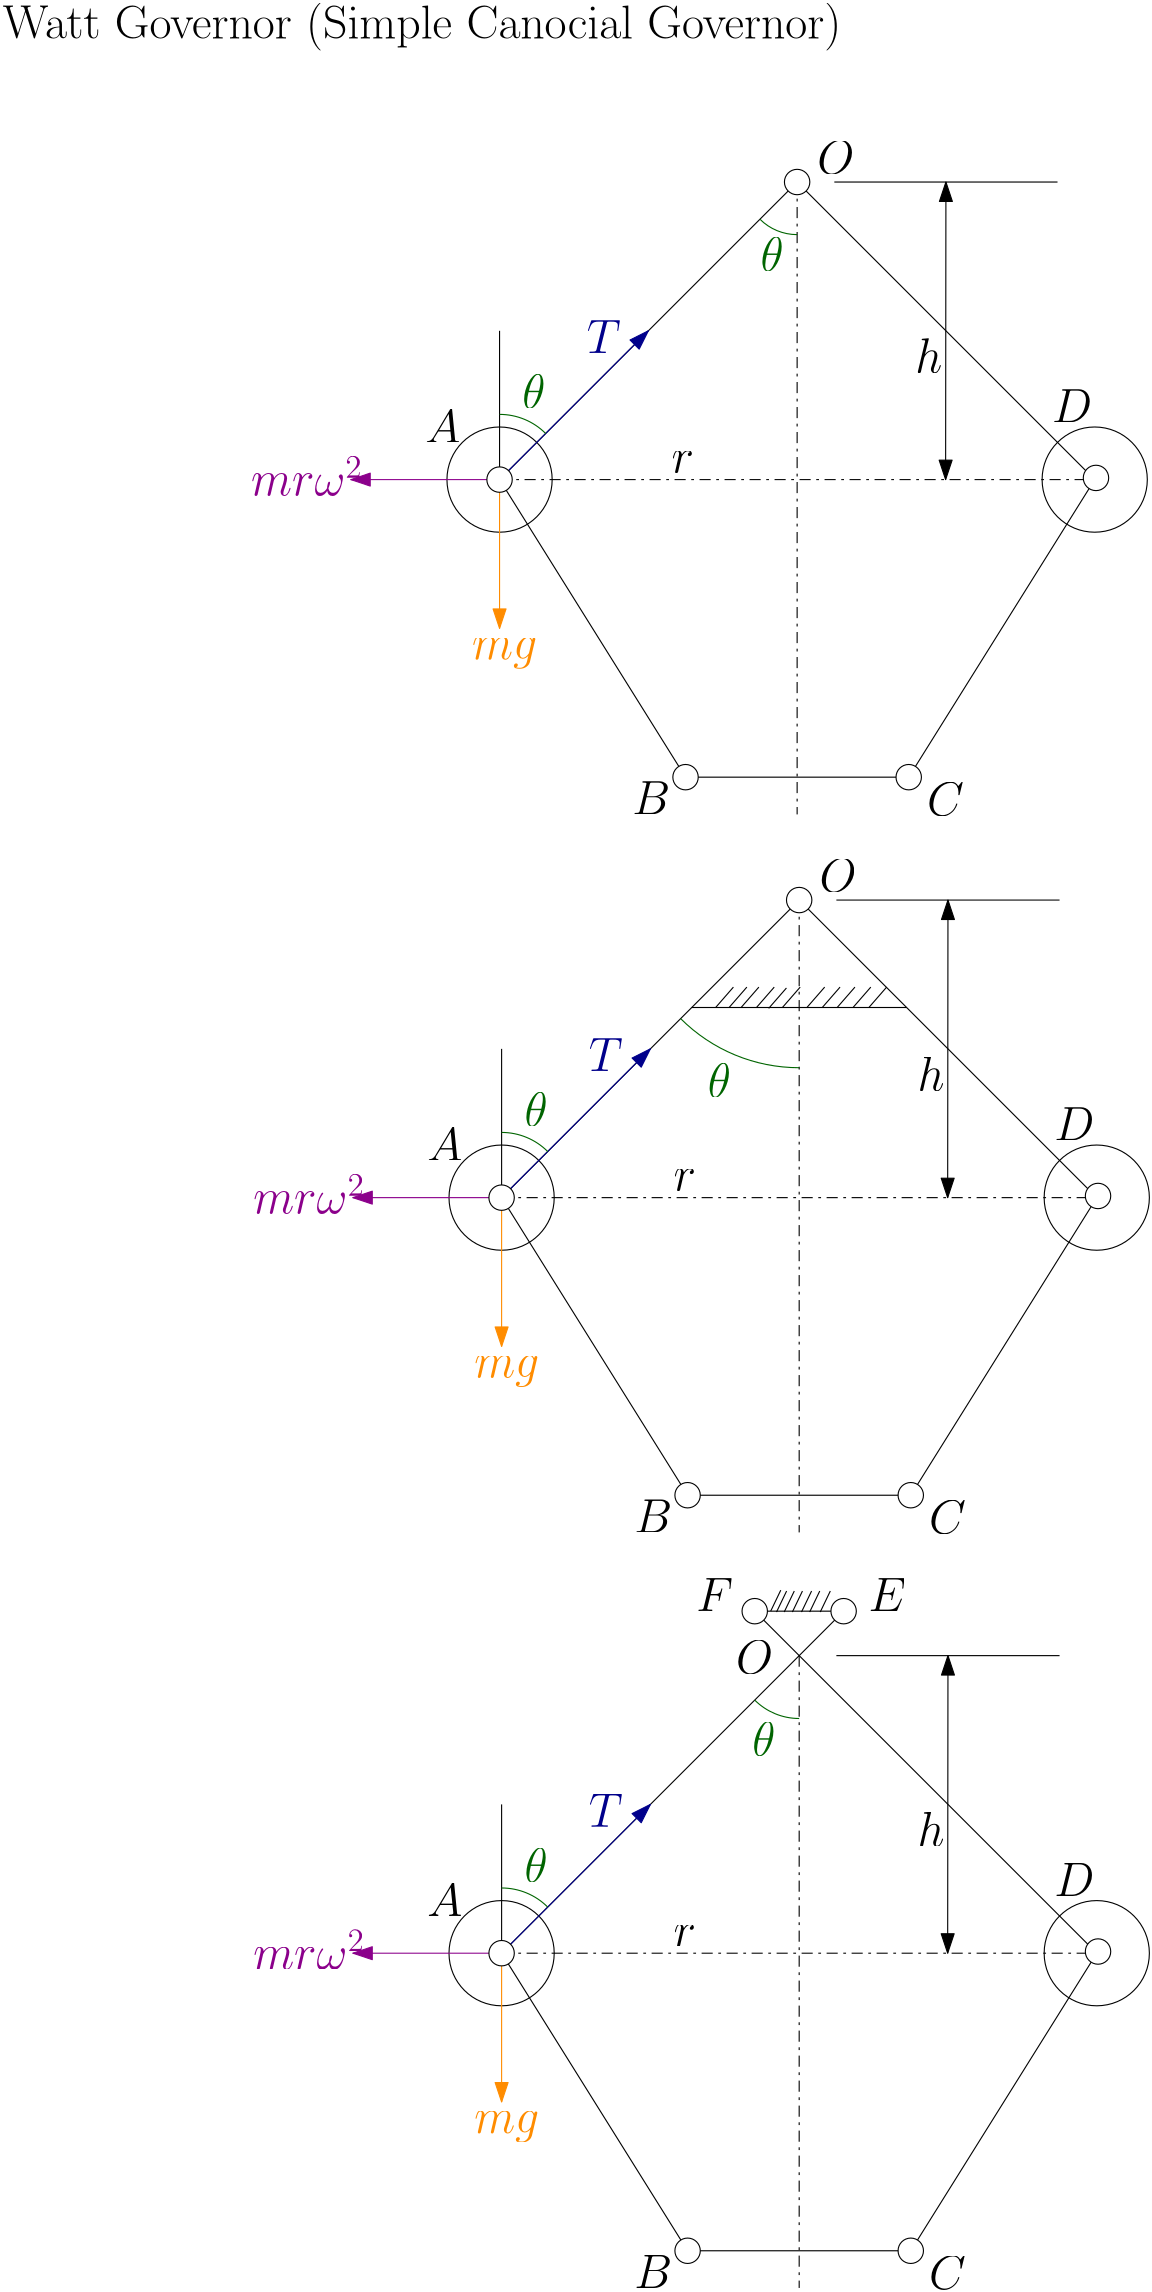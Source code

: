 <?xml version="1.0"?>
<!DOCTYPE ipe SYSTEM "ipe.dtd">
<ipe version="70218" creator="Ipe 7.2.27">
<info created="D:20230807200359" modified="D:20230807203746"/>
<ipestyle name="basic">
<symbol name="arrow/arc(spx)">
<path stroke="sym-stroke" fill="sym-stroke" pen="sym-pen">
0 0 m
-1 0.333 l
-1 -0.333 l
h
</path>
</symbol>
<symbol name="arrow/farc(spx)">
<path stroke="sym-stroke" fill="white" pen="sym-pen">
0 0 m
-1 0.333 l
-1 -0.333 l
h
</path>
</symbol>
<symbol name="arrow/ptarc(spx)">
<path stroke="sym-stroke" fill="sym-stroke" pen="sym-pen">
0 0 m
-1 0.333 l
-0.8 0 l
-1 -0.333 l
h
</path>
</symbol>
<symbol name="arrow/fptarc(spx)">
<path stroke="sym-stroke" fill="white" pen="sym-pen">
0 0 m
-1 0.333 l
-0.8 0 l
-1 -0.333 l
h
</path>
</symbol>
<symbol name="mark/circle(sx)" transformations="translations">
<path fill="sym-stroke">
0.6 0 0 0.6 0 0 e
0.4 0 0 0.4 0 0 e
</path>
</symbol>
<symbol name="mark/disk(sx)" transformations="translations">
<path fill="sym-stroke">
0.6 0 0 0.6 0 0 e
</path>
</symbol>
<symbol name="mark/fdisk(sfx)" transformations="translations">
<group>
<path fill="sym-fill">
0.5 0 0 0.5 0 0 e
</path>
<path fill="sym-stroke" fillrule="eofill">
0.6 0 0 0.6 0 0 e
0.4 0 0 0.4 0 0 e
</path>
</group>
</symbol>
<symbol name="mark/box(sx)" transformations="translations">
<path fill="sym-stroke" fillrule="eofill">
-0.6 -0.6 m
0.6 -0.6 l
0.6 0.6 l
-0.6 0.6 l
h
-0.4 -0.4 m
0.4 -0.4 l
0.4 0.4 l
-0.4 0.4 l
h
</path>
</symbol>
<symbol name="mark/square(sx)" transformations="translations">
<path fill="sym-stroke">
-0.6 -0.6 m
0.6 -0.6 l
0.6 0.6 l
-0.6 0.6 l
h
</path>
</symbol>
<symbol name="mark/fsquare(sfx)" transformations="translations">
<group>
<path fill="sym-fill">
-0.5 -0.5 m
0.5 -0.5 l
0.5 0.5 l
-0.5 0.5 l
h
</path>
<path fill="sym-stroke" fillrule="eofill">
-0.6 -0.6 m
0.6 -0.6 l
0.6 0.6 l
-0.6 0.6 l
h
-0.4 -0.4 m
0.4 -0.4 l
0.4 0.4 l
-0.4 0.4 l
h
</path>
</group>
</symbol>
<symbol name="mark/cross(sx)" transformations="translations">
<group>
<path fill="sym-stroke">
-0.43 -0.57 m
0.57 0.43 l
0.43 0.57 l
-0.57 -0.43 l
h
</path>
<path fill="sym-stroke">
-0.43 0.57 m
0.57 -0.43 l
0.43 -0.57 l
-0.57 0.43 l
h
</path>
</group>
</symbol>
<symbol name="arrow/fnormal(spx)">
<path stroke="sym-stroke" fill="white" pen="sym-pen">
0 0 m
-1 0.333 l
-1 -0.333 l
h
</path>
</symbol>
<symbol name="arrow/pointed(spx)">
<path stroke="sym-stroke" fill="sym-stroke" pen="sym-pen">
0 0 m
-1 0.333 l
-0.8 0 l
-1 -0.333 l
h
</path>
</symbol>
<symbol name="arrow/fpointed(spx)">
<path stroke="sym-stroke" fill="white" pen="sym-pen">
0 0 m
-1 0.333 l
-0.8 0 l
-1 -0.333 l
h
</path>
</symbol>
<symbol name="arrow/linear(spx)">
<path stroke="sym-stroke" pen="sym-pen">
-1 0.333 m
0 0 l
-1 -0.333 l
</path>
</symbol>
<symbol name="arrow/fdouble(spx)">
<path stroke="sym-stroke" fill="white" pen="sym-pen">
0 0 m
-1 0.333 l
-1 -0.333 l
h
-1 0 m
-2 0.333 l
-2 -0.333 l
h
</path>
</symbol>
<symbol name="arrow/double(spx)">
<path stroke="sym-stroke" fill="sym-stroke" pen="sym-pen">
0 0 m
-1 0.333 l
-1 -0.333 l
h
-1 0 m
-2 0.333 l
-2 -0.333 l
h
</path>
</symbol>
<symbol name="arrow/mid-normal(spx)">
<path stroke="sym-stroke" fill="sym-stroke" pen="sym-pen">
0.5 0 m
-0.5 0.333 l
-0.5 -0.333 l
h
</path>
</symbol>
<symbol name="arrow/mid-fnormal(spx)">
<path stroke="sym-stroke" fill="white" pen="sym-pen">
0.5 0 m
-0.5 0.333 l
-0.5 -0.333 l
h
</path>
</symbol>
<symbol name="arrow/mid-pointed(spx)">
<path stroke="sym-stroke" fill="sym-stroke" pen="sym-pen">
0.5 0 m
-0.5 0.333 l
-0.3 0 l
-0.5 -0.333 l
h
</path>
</symbol>
<symbol name="arrow/mid-fpointed(spx)">
<path stroke="sym-stroke" fill="white" pen="sym-pen">
0.5 0 m
-0.5 0.333 l
-0.3 0 l
-0.5 -0.333 l
h
</path>
</symbol>
<symbol name="arrow/mid-double(spx)">
<path stroke="sym-stroke" fill="sym-stroke" pen="sym-pen">
1 0 m
0 0.333 l
0 -0.333 l
h
0 0 m
-1 0.333 l
-1 -0.333 l
h
</path>
</symbol>
<symbol name="arrow/mid-fdouble(spx)">
<path stroke="sym-stroke" fill="white" pen="sym-pen">
1 0 m
0 0.333 l
0 -0.333 l
h
0 0 m
-1 0.333 l
-1 -0.333 l
h
</path>
</symbol>
<anglesize name="22.5 deg" value="22.5"/>
<anglesize name="30 deg" value="30"/>
<anglesize name="45 deg" value="45"/>
<anglesize name="60 deg" value="60"/>
<anglesize name="90 deg" value="90"/>
<arrowsize name="large" value="10"/>
<arrowsize name="small" value="5"/>
<arrowsize name="tiny" value="3"/>
<color name="blue" value="0 0 1"/>
<color name="brown" value="0.647 0.165 0.165"/>
<color name="darkblue" value="0 0 0.545"/>
<color name="darkcyan" value="0 0.545 0.545"/>
<color name="darkgray" value="0.663"/>
<color name="darkgreen" value="0 0.392 0"/>
<color name="darkmagenta" value="0.545 0 0.545"/>
<color name="darkorange" value="1 0.549 0"/>
<color name="darkred" value="0.545 0 0"/>
<color name="gold" value="1 0.843 0"/>
<color name="gray" value="0.745"/>
<color name="green" value="0 1 0"/>
<color name="lightblue" value="0.678 0.847 0.902"/>
<color name="lightcyan" value="0.878 1 1"/>
<color name="lightgray" value="0.827"/>
<color name="lightgreen" value="0.565 0.933 0.565"/>
<color name="lightyellow" value="1 1 0.878"/>
<color name="navy" value="0 0 0.502"/>
<color name="orange" value="1 0.647 0"/>
<color name="pink" value="1 0.753 0.796"/>
<color name="purple" value="0.627 0.125 0.941"/>
<color name="red" value="1 0 0"/>
<color name="seagreen" value="0.18 0.545 0.341"/>
<color name="turquoise" value="0.251 0.878 0.816"/>
<color name="violet" value="0.933 0.51 0.933"/>
<color name="yellow" value="1 1 0"/>
<dashstyle name="dash dot dotted" value="[4 2 1 2 1 2] 0"/>
<dashstyle name="dash dotted" value="[4 2 1 2] 0"/>
<dashstyle name="dashed" value="[4] 0"/>
<dashstyle name="dotted" value="[1 3] 0"/>
<gridsize name="10 pts (~3.5 mm)" value="10"/>
<gridsize name="14 pts (~5 mm)" value="14"/>
<gridsize name="16 pts (~6 mm)" value="16"/>
<gridsize name="20 pts (~7 mm)" value="20"/>
<gridsize name="28 pts (~10 mm)" value="28"/>
<gridsize name="32 pts (~12 mm)" value="32"/>
<gridsize name="4 pts" value="4"/>
<gridsize name="56 pts (~20 mm)" value="56"/>
<gridsize name="8 pts (~3 mm)" value="8"/>
<opacity name="10%" value="0.1"/>
<opacity name="30%" value="0.3"/>
<opacity name="50%" value="0.5"/>
<opacity name="75%" value="0.75"/>
<pen name="fat" value="1.2"/>
<pen name="heavier" value="0.8"/>
<pen name="ultrafat" value="2"/>
<symbolsize name="large" value="5"/>
<symbolsize name="small" value="2"/>
<symbolsize name="tiny" value="1.1"/>
<textsize name="Huge" value="\Huge"/>
<textsize name="LARGE" value="\LARGE"/>
<textsize name="Large" value="\Large"/>
<textsize name="footnote" value="\footnotesize"/>
<textsize name="huge" value="\huge"/>
<textsize name="large" value="\large"/>
<textsize name="script" value="\scriptsize"/>
<textsize name="small" value="\small"/>
<textsize name="tiny" value="\tiny"/>
<textstyle name="center" begin="\begin{center}" end="\end{center}"/>
<textstyle name="item" begin="\begin{itemize}\item{}" end="\end{itemize}"/>
<textstyle name="itemize" begin="\begin{itemize}" end="\end{itemize}"/>
<tiling name="falling" angle="-60" step="4" width="1"/>
<tiling name="rising" angle="30" step="4" width="1"/>
</ipestyle>
<page>
<layer name="alpha"/>
<view layers="alpha" active="alpha"/>
<path layer="alpha" matrix="0.836928 0 0 0.836928 125.882 127.734" stroke="black" dash="dash dotted">
256 640 m
512 640 l
</path>
<text matrix="1.07538 0 0 1.14659 -96.7967 -40.1086" transformations="translations" pos="240 752" stroke="black" type="label" width="302.086" height="12.896" depth="4.29" valign="baseline" size="LARGE">Watt Governor (Simple Canocial Governor)</text>
<path matrix="0.836928 0 0 0.836928 72.3181 181.297" stroke="black">
448 704 m
320 576 l
</path>
<path matrix="0.836928 0 0 0.836928 72.3181 181.297" stroke="black">
448 704 m
576 576 l
</path>
<path matrix="0.836928 0 0 0.836928 125.882 127.734" stroke="black">
336 512 m
432 512 l
</path>
<path matrix="0.836928 0 0 0.836928 125.882 127.734" stroke="black">
256 640 m
336 512 l
</path>
<path matrix="0.836928 0 0 0.836928 125.882 127.734" stroke="black">
512 640 m
432 512 l
</path>
<path matrix="0.836928 0 0 0.836928 125.882 127.734" stroke="black">
22.6274 0 0 22.6274 256 640 e
</path>
<path matrix="0.836928 0 0 0.836928 125.882 127.734" stroke="black">
22.6274 0 0 22.6274 512 640 e
</path>
<path matrix="0.836928 0 0 0.836928 340.595 128.335" stroke="black" fill="white">
5.46196 0 0 5.46196 256 640 e
</path>
<path matrix="0.836928 0 0 0.836928 125.882 127.734" stroke="black" dash="dash dotted">
384 768 m
384 496 l
</path>
<path matrix="0.836928 0 0 0.836928 233.008 234.861" stroke="black" fill="white">
5.46196 0 0 5.46196 256 640 e
</path>
<path matrix="0.836928 0 0 0.836928 192.836 20.6072" stroke="black" fill="white">
5.46196 0 0 5.46196 256 640 e
</path>
<path matrix="0.836928 0 0 0.836928 273.181 20.6072" stroke="black" fill="white">
5.46196 0 0 5.46196 256 640 e
</path>
<path matrix="0.836928 0 0 0.836928 125.882 127.734" stroke="black">
256 640 m
256 704 l
</path>
<path matrix="0.836928 0 0 0.836928 125.882 127.734" stroke="darkorange" arrow="normal/normal">
256 640 m
256 576 l
</path>
<path matrix="0.836928 0 0 0.836928 125.882 127.734" stroke="darkmagenta" arrow="normal/normal">
256 640 m
192 640 l
</path>
<path matrix="0.836928 0 0 0.836928 125.882 127.734" stroke="darkblue" arrow="normal/normal">
256 640 m
320 704 l
</path>
<path matrix="0.836928 0 0 0.836928 125.882 127.734" stroke="darkgreen">
368 752 m
22.6274 0 0 22.6274 384 768 384 745.373 a
</path>
<text matrix="0.836928 0 0 0.836928 152.663 114.343" transformations="translations" pos="192 672" stroke="black" type="label" width="12.636" height="11.764" depth="0" valign="baseline" size="LARGE" style="math">A</text>
<text matrix="0.836928 0 0 0.836928 227.237 -19.5654" transformations="translations" pos="192 672" stroke="black" type="label" width="13.675" height="11.764" depth="0" valign="baseline" size="LARGE" style="math">B</text>
<text matrix="0.836928 0 0 0.836928 333.341 -19.9777" transformations="translations" pos="192 672" stroke="black" type="label" width="13.296" height="11.764" depth="0" valign="baseline" size="LARGE" style="math">C</text>
<text matrix="0.836928 0 0 0.836928 378.366 121.575" transformations="translations" pos="192 672" stroke="black" type="label" width="14.464" height="11.764" depth="0" valign="baseline" size="LARGE" style="math">D</text>
<text matrix="0.836928 0 0 0.836928 293.85 211.037" transformations="translations" pos="192 672" stroke="black" type="label" width="13.351" height="11.764" depth="0" valign="baseline" size="LARGE" style="math">O</text>
<path matrix="0.836928 0 0 0.836928 125.882 127.734" stroke="black" fill="white">
5.46196 0 0 5.46196 256 640 e
</path>
<path matrix="0.836928 0 0 0.836928 125.882 127.734" stroke="darkgreen">
275.833 659.833 m
28.048 0 0 28.048 256 640 256 668.048 a
</path>
<text matrix="0.836928 0 0 0.836928 273.411 176.263" transformations="translations" pos="192 672" stroke="darkgreen" type="label" width="8.324" height="11.955" depth="0" valign="baseline" size="LARGE" style="math">\theta</text>
<text matrix="0.836928 0 0 0.836928 187.658 126.791" transformations="translations" pos="192 672" stroke="darkgreen" type="label" width="8.324" height="11.955" depth="0" valign="baseline" size="LARGE" style="math">\theta</text>
<path matrix="0.836928 0 0 0.836928 125.882 127.734" stroke="black" arrow="normal/normal" rarrow="normal/normal">
448 768 m
447.868 640 l
</path>
<text matrix="0.836928 0 0 0.836928 329.124 139.628" transformations="translations" pos="192 672" stroke="black" type="label" width="9.704" height="11.955" depth="0" valign="baseline" size="LARGE" style="math">h</text>
<path matrix="0.836928 0 0 0.836928 125.882 127.734" stroke="black">
400 768 m
496 768 l
</path>
<text matrix="0.836928 0 0 0.836928 241.358 103.578" transformations="translations" pos="192 672" stroke="black" type="label" width="8.065" height="7.412" depth="0" valign="baseline" size="LARGE" style="math">r</text>
<text matrix="0.836928 0 0 0.836928 89.9984 95.3788" transformations="translations" pos="192 672" stroke="darkmagenta" type="label" width="40.275" height="13.952" depth="0" valign="baseline" size="LARGE" style="math">mr\omega^2</text>
<text matrix="0.836928 0 0 0.836928 169.567 36.4244" transformations="translations" pos="192 672" stroke="darkorange" type="label" width="23.434" height="7.41" depth="3.35" valign="baseline" size="LARGE" style="math">mg</text>
<text matrix="0.836928 0 0 0.836928 210.794 146.5" transformations="translations" pos="192 672" stroke="darkblue" type="label" width="12.221" height="11.764" depth="0" valign="baseline" size="LARGE" style="math">T</text>
<path matrix="0.836928 0 0 0.836928 126.62 -130.761" stroke="black" dash="dash dotted">
256 640 m
512 640 l
</path>
<path matrix="0.836928 0 0 0.836928 73.0562 -77.1974" stroke="black">
448 704 m
320 576 l
</path>
<path matrix="0.836928 0 0 0.836928 73.0562 -77.1974" stroke="black">
448 704 m
576 576 l
</path>
<path matrix="0.836928 0 0 0.836928 126.62 -130.761" stroke="black">
336 512 m
432 512 l
</path>
<path matrix="0.836928 0 0 0.836928 126.62 -130.761" stroke="black">
256 640 m
336 512 l
</path>
<path matrix="0.836928 0 0 0.836928 126.62 -130.761" stroke="black">
512 640 m
432 512 l
</path>
<path matrix="0.836928 0 0 0.836928 126.62 -130.761" stroke="black">
22.6274 0 0 22.6274 256 640 e
</path>
<path matrix="0.836928 0 0 0.836928 126.62 -130.761" stroke="black">
22.6274 0 0 22.6274 512 640 e
</path>
<path matrix="0.836928 0 0 0.836928 341.333 -130.16" stroke="black" fill="white">
5.46196 0 0 5.46196 256 640 e
</path>
<path matrix="0.836928 0 0 0.836928 126.62 -130.761" stroke="black" dash="dash dotted">
384 768 m
384 496 l
</path>
<path matrix="0.836928 0 0 0.836928 233.746 -23.634" stroke="black" fill="white">
5.46196 0 0 5.46196 256 640 e
</path>
<path matrix="0.836928 0 0 0.836928 193.574 -237.888" stroke="black" fill="white">
5.46196 0 0 5.46196 256 640 e
</path>
<path matrix="0.836928 0 0 0.836928 273.919 -237.888" stroke="black" fill="white">
5.46196 0 0 5.46196 256 640 e
</path>
<path matrix="0.836928 0 0 0.836928 126.62 -130.761" stroke="black">
256 640 m
256 704 l
</path>
<path matrix="0.836928 0 0 0.836928 126.62 -130.761" stroke="darkorange" arrow="normal/normal">
256 640 m
256 576 l
</path>
<path matrix="0.836928 0 0 0.836928 126.62 -130.761" stroke="darkmagenta" arrow="normal/normal">
256 640 m
192 640 l
</path>
<path matrix="0.836928 0 0 0.836928 126.62 -130.761" stroke="darkblue" arrow="normal/normal">
256 640 m
320 704 l
</path>
<text matrix="0.836928 0 0 0.836928 153.401 -144.152" transformations="translations" pos="192 672" stroke="black" type="label" width="12.636" height="11.764" depth="0" valign="baseline" size="LARGE" style="math">A</text>
<text matrix="0.836928 0 0 0.836928 227.975 -278.06" transformations="translations" pos="192 672" stroke="black" type="label" width="13.675" height="11.764" depth="0" valign="baseline" size="LARGE" style="math">B</text>
<text matrix="0.836928 0 0 0.836928 334.079 -278.473" transformations="translations" pos="192 672" stroke="black" type="label" width="13.296" height="11.764" depth="0" valign="baseline" size="LARGE" style="math">C</text>
<text matrix="0.836928 0 0 0.836928 379.104 -136.92" transformations="translations" pos="192 672" stroke="black" type="label" width="14.464" height="11.764" depth="0" valign="baseline" size="LARGE" style="math">D</text>
<text matrix="0.836928 0 0 0.836928 294.589 -47.4574" transformations="translations" pos="192 672" stroke="black" type="label" width="13.351" height="11.764" depth="0" valign="baseline" size="LARGE" style="math">O</text>
<path matrix="0.836928 0 0 0.836928 126.62 -130.761" stroke="black" fill="white">
5.46196 0 0 5.46196 256 640 e
</path>
<path matrix="0.836928 0 0 0.836928 126.62 -130.761" stroke="darkgreen">
275.833 659.833 m
28.048 0 0 28.048 256 640 256 668.048 a
</path>
<text matrix="0.836928 0 0 0.836928 188.397 -131.704" transformations="translations" pos="192 672" stroke="darkgreen" type="label" width="8.324" height="11.955" depth="0" valign="baseline" size="LARGE" style="math">\theta</text>
<path matrix="0.836928 0 0 0.836928 126.62 -130.761" stroke="black" arrow="normal/normal" rarrow="normal/normal">
448 768 m
447.868 640 l
</path>
<text matrix="0.836928 0 0 0.836928 329.862 -118.867" transformations="translations" pos="192 672" stroke="black" type="label" width="9.704" height="11.955" depth="0" valign="baseline" size="LARGE" style="math">h</text>
<path matrix="0.836928 0 0 0.836928 126.62 -130.761" stroke="black">
400 768 m
496 768 l
</path>
<text matrix="0.836928 0 0 0.836928 242.096 -154.916" transformations="translations" pos="192 672" stroke="black" type="label" width="8.065" height="7.412" depth="0" valign="baseline" size="LARGE" style="math">r</text>
<text matrix="0.836928 0 0 0.836928 90.7364 -163.116" transformations="translations" pos="192 672" stroke="darkmagenta" type="label" width="40.275" height="13.952" depth="0" valign="baseline" size="LARGE" style="math">mr\omega^2</text>
<text matrix="0.836928 0 0 0.836928 170.305 -222.071" transformations="translations" pos="192 672" stroke="darkorange" type="label" width="23.434" height="7.41" depth="3.35" valign="baseline" size="LARGE" style="math">mg</text>
<text matrix="0.836928 0 0 0.836928 211.532 -111.995" transformations="translations" pos="192 672" stroke="darkblue" type="label" width="12.221" height="11.764" depth="0" valign="baseline" size="LARGE" style="math">T</text>
<path matrix="1 0 0 1 0.738065 9.32221" stroke="black">
408.584 464 m
485.94 464 l
</path>
<path matrix="1 0 0 1 0.738065 9.32221" stroke="black">
417.183 464 m
423.582 471.345 l
</path>
<path matrix="1 0 0 1 5.58048 9.32221" stroke="black">
417.183 464 m
423.582 471.345 l
</path>
<path matrix="1 0 0 1 9.90372 9.32221" stroke="black">
417.183 464 m
423.582 471.345 l
</path>
<path matrix="1 0 0 1 15.4375 9.32221" stroke="black">
417.183 464 m
423.582 471.345 l
</path>
<path matrix="1 0 0 1 19.8312 9.00625" stroke="black">
417.183 464 m
423.582 471.345 l
</path>
<path matrix="1 0 0 1 24.7756 9.32221" stroke="black">
417.183 464 m
423.582 471.345 l
</path>
<path matrix="1 0 0 1 33.595 9.32221" stroke="black">
417.183 464 m
423.582 471.345 l
</path>
<path matrix="1 0 0 1 39.1288 9.32221" stroke="black">
417.183 464 m
423.582 471.345 l
</path>
<path matrix="1 0 0 1 44.4896 9.32221" stroke="black">
417.183 464 m
423.582 471.345 l
</path>
<path matrix="1 0 0 1 50.1962 9.32221" stroke="black">
417.183 464 m
423.582 471.345 l
</path>
<path matrix="1 0 0 1 55.9029 9.32221" stroke="black">
417.183 464 m
423.582 471.345 l
</path>
<path matrix="1 0 0 1 0.738065 9.32221" stroke="darkgreen">
404.584 460 m
60.3554 0 0 60.3554 447.262 502.678 447.262 442.322 a
</path>
<text matrix="0.836928 0 0 0.836928 254.358 -121.196" transformations="translations" pos="192 672" stroke="darkgreen" type="label" width="8.324" height="11.955" depth="0" valign="baseline" size="LARGE" style="math">\theta</text>
<path matrix="0.836928 0 0 0.836928 126.62 -402.761" stroke="black" dash="dash dotted">
256 640 m
512 640 l
</path>
<path matrix="0.961928 0 0 0.961928 33.0563 -421.197" stroke="black">
448 704 m
320 576 l
</path>
<path matrix="0.961933 0 0 0.961928 1.05363 -421.197" stroke="black">
448 704 m
576 576 l
</path>
<path matrix="0.836928 0 0 0.836928 126.62 -402.761" stroke="black">
336 512 m
432 512 l
</path>
<path matrix="0.836928 0 0 0.836928 126.62 -402.761" stroke="black">
256 640 m
336 512 l
</path>
<path matrix="0.836928 0 0 0.836928 126.62 -402.761" stroke="black">
512 640 m
432 512 l
</path>
<path matrix="0.836928 0 0 0.836928 126.62 -402.761" stroke="black">
22.6274 0 0 22.6274 256 640 e
</path>
<path matrix="0.836928 0 0 0.836928 126.62 -402.761" stroke="black">
22.6274 0 0 22.6274 512 640 e
</path>
<path matrix="0.836928 0 0 0.836928 341.333 -402.16" stroke="black" fill="white">
5.46196 0 0 5.46196 256 640 e
</path>
<path matrix="0.836928 0 0 0.836928 126.62 -402.761" stroke="black" dash="dash dotted">
384 768 m
384 496 l
</path>
<path matrix="0.836928 0 0 0.836928 193.574 -509.888" stroke="black" fill="white">
5.46196 0 0 5.46196 256 640 e
</path>
<path matrix="0.836928 0 0 0.836928 273.919 -509.888" stroke="black" fill="white">
5.46196 0 0 5.46196 256 640 e
</path>
<path matrix="0.836928 0 0 0.836928 126.62 -402.761" stroke="black">
256 640 m
256 704 l
</path>
<path matrix="0.836928 0 0 0.836928 126.62 -402.761" stroke="darkorange" arrow="normal/normal">
256 640 m
256 576 l
</path>
<path matrix="0.836928 0 0 0.836928 126.62 -402.761" stroke="darkmagenta" arrow="normal/normal">
256 640 m
192 640 l
</path>
<path matrix="0.836928 0 0 0.836928 126.62 -402.761" stroke="darkblue" arrow="normal/normal">
256 640 m
320 704 l
</path>
<text matrix="0.836928 0 0 0.836928 153.401 -416.152" transformations="translations" pos="192 672" stroke="black" type="label" width="12.636" height="11.764" depth="0" valign="baseline" size="LARGE" style="math">A</text>
<text matrix="0.836928 0 0 0.836928 227.975 -550.06" transformations="translations" pos="192 672" stroke="black" type="label" width="13.675" height="11.764" depth="0" valign="baseline" size="LARGE" style="math">B</text>
<text matrix="0.836928 0 0 0.836928 334.079 -550.473" transformations="translations" pos="192 672" stroke="black" type="label" width="13.296" height="11.764" depth="0" valign="baseline" size="LARGE" style="math">C</text>
<text matrix="0.836928 0 0 0.836928 379.104 -408.92" transformations="translations" pos="192 672" stroke="black" type="label" width="14.464" height="11.764" depth="0" valign="baseline" size="LARGE" style="math">D</text>
<text matrix="0.836928 0 0 0.836928 264.573 -328.886" transformations="translations" pos="192 672" stroke="black" type="label" width="13.351" height="11.764" depth="0" valign="baseline" size="LARGE" style="math">O</text>
<path matrix="0.836928 0 0 0.836928 126.62 -402.761" stroke="black" fill="white">
5.46196 0 0 5.46196 256 640 e
</path>
<path matrix="0.836928 0 0 0.836928 126.62 -402.761" stroke="darkgreen">
275.833 659.833 m
28.048 0 0 28.048 256 640 256 668.048 a
</path>
<text matrix="0.836928 0 0 0.836928 188.397 -403.704" transformations="translations" pos="192 672" stroke="darkgreen" type="label" width="8.324" height="11.955" depth="0" valign="baseline" size="LARGE" style="math">\theta</text>
<path matrix="0.836928 0 0 0.836928 126.62 -402.761" stroke="black" arrow="normal/normal" rarrow="normal/normal">
448 768 m
447.868 640 l
</path>
<text matrix="0.836928 0 0 0.836928 329.862 -390.867" transformations="translations" pos="192 672" stroke="black" type="label" width="9.704" height="11.955" depth="0" valign="baseline" size="LARGE" style="math">h</text>
<path matrix="0.836928 0 0 0.836928 126.62 -402.761" stroke="black">
400 768 m
496 768 l
</path>
<text matrix="0.836928 0 0 0.836928 242.096 -426.917" transformations="translations" pos="192 672" stroke="black" type="label" width="8.065" height="7.412" depth="0" valign="baseline" size="LARGE" style="math">r</text>
<text matrix="0.836928 0 0 0.836928 90.7366 -435.116" transformations="translations" pos="192 672" stroke="darkmagenta" type="label" width="40.275" height="13.952" depth="0" valign="baseline" size="LARGE" style="math">mr\omega^2</text>
<text matrix="0.836928 0 0 0.836928 170.305 -494.071" transformations="translations" pos="192 672" stroke="darkorange" type="label" width="23.434" height="7.41" depth="3.35" valign="baseline" size="LARGE" style="math">mg</text>
<text matrix="0.836928 0 0 0.836928 211.532 -383.995" transformations="translations" pos="192 672" stroke="darkblue" type="label" width="12.221" height="11.764" depth="0" valign="baseline" size="LARGE" style="math">T</text>
<path stroke="black">
431.999 256 m
464 256 l
</path>
<path matrix="0.836928 0 0 0.836928 217.746 -279.634" stroke="black" fill="white">
5.46196 0 0 5.46196 256 640 e
</path>
<path matrix="0.836928 0 0 0.836928 249.747 -279.634" stroke="black" fill="white">
5.46196 0 0 5.46196 256 640 e
</path>
<path stroke="black">
437.741 256 m
441.372 263.562 l
</path>
<path matrix="1 0 0 1 2.09872 -0.309993" stroke="black">
437.741 256 m
441.372 263.562 l
</path>
<path matrix="1 0 0 1 4.86559 -0.309994" stroke="black">
437.741 256 m
441.372 263.562 l
</path>
<path matrix="1 0 0 1 7.80539 -0.309995" stroke="black">
437.741 256 m
441.372 263.562 l
</path>
<path matrix="1 0 0 1 11.091 -0.309996" stroke="black">
437.741 256 m
441.372 263.562 l
</path>
<path matrix="1 0 0 1 14.0308 -0.309997" stroke="black">
437.741 256 m
441.372 263.562 l
</path>
<path matrix="1 0 0 1 17.8353 -0.309998" stroke="black">
437.741 256 m
441.372 263.562 l
</path>
<path stroke="darkgreen">
431.993 223.993 m
22.6383 0 0 22.6383 448.001 240 448.001 217.362 a
</path>
<text matrix="0.836928 0 0 0.836928 270.422 -358.318" transformations="translations" pos="192 672" stroke="darkgreen" type="label" width="8.324" height="11.955" depth="0" valign="baseline" size="LARGE" style="math">\theta</text>
<text matrix="0.836928 0 0 0.836928 250.217 -306.367" transformations="translations" pos="192 672" stroke="black" type="label" width="13.253" height="11.764" depth="0" valign="baseline" size="LARGE" style="math">F</text>
<text matrix="0.836928 0 0 0.836928 312.223 -306.367" transformations="translations" pos="192 672" stroke="black" type="label" width="13.487" height="11.764" depth="0" valign="baseline" size="LARGE" style="math">E</text>
</page>
</ipe>
